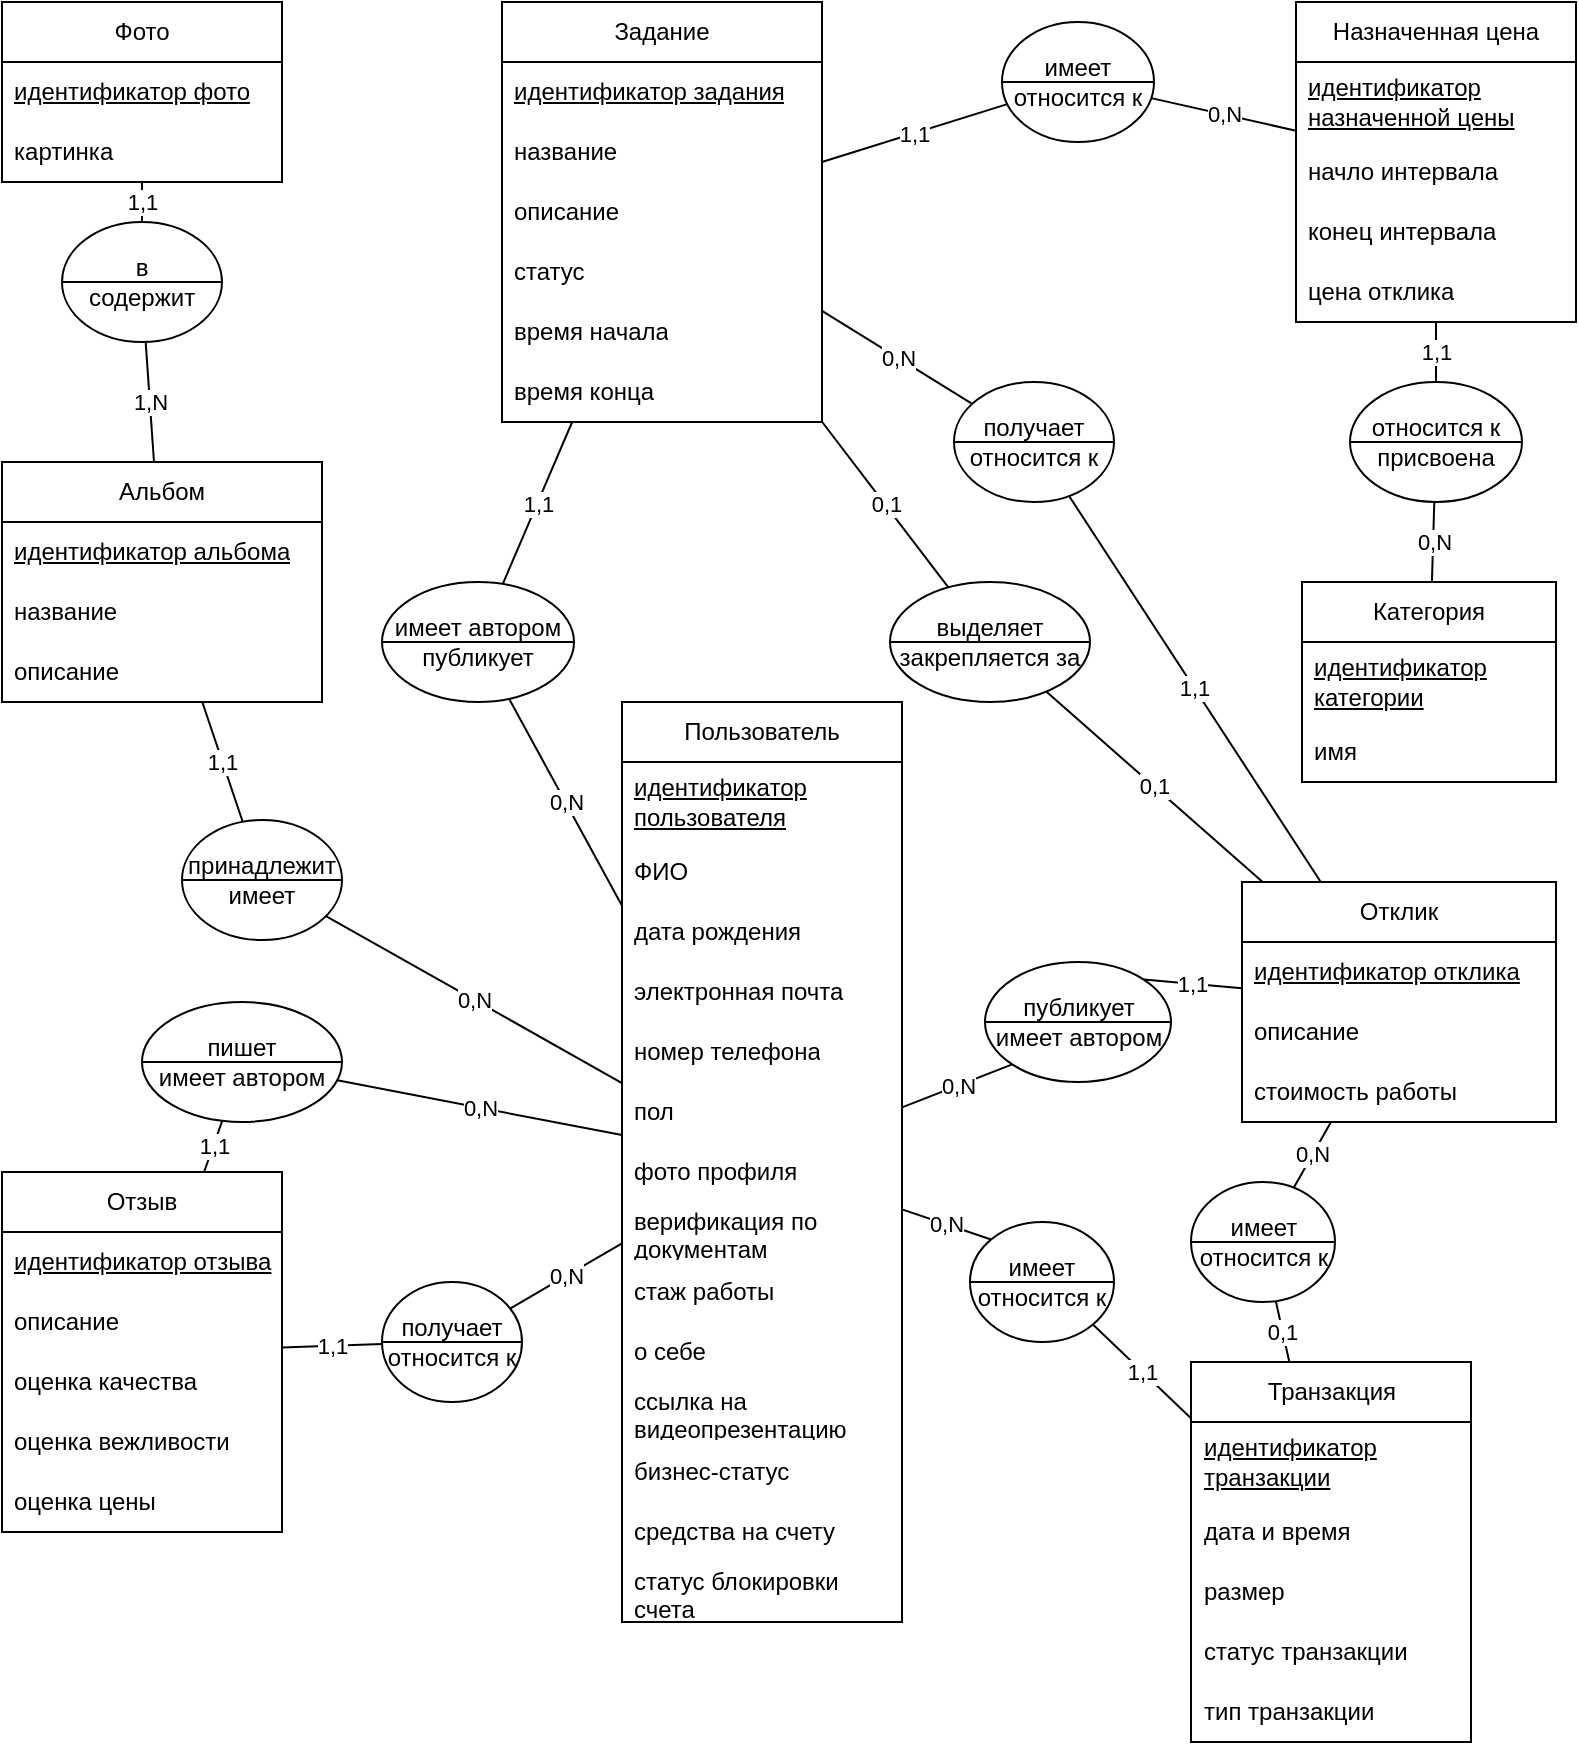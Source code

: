 <mxfile version="21.2.3" type="device">
  <diagram id="C5RBs43oDa-KdzZeNtuy" name="Page-1">
    <mxGraphModel dx="1233" dy="541" grid="1" gridSize="10" guides="1" tooltips="1" connect="1" arrows="1" fold="1" page="1" pageScale="1" pageWidth="827" pageHeight="1169" math="0" shadow="0">
      <root>
        <mxCell id="WIyWlLk6GJQsqaUBKTNV-0" />
        <mxCell id="WIyWlLk6GJQsqaUBKTNV-1" parent="WIyWlLk6GJQsqaUBKTNV-0" />
        <mxCell id="64jbd9yDrLzYxy-O-QYX-3" value="Фото" style="swimlane;fontStyle=0;childLayout=stackLayout;horizontal=1;startSize=30;horizontalStack=0;resizeParent=1;resizeParentMax=0;resizeLast=0;collapsible=1;marginBottom=0;whiteSpace=wrap;html=1;" parent="WIyWlLk6GJQsqaUBKTNV-1" vertex="1">
          <mxGeometry x="40" width="140" height="90" as="geometry" />
        </mxCell>
        <mxCell id="hAff5TUkj7OXUYDPG_SP-0" value="&lt;u&gt;идентификатор фото&lt;/u&gt;" style="text;strokeColor=none;fillColor=none;align=left;verticalAlign=middle;spacingLeft=4;spacingRight=4;overflow=hidden;points=[[0,0.5],[1,0.5]];portConstraint=eastwest;rotatable=0;whiteSpace=wrap;html=1;" parent="64jbd9yDrLzYxy-O-QYX-3" vertex="1">
          <mxGeometry y="30" width="140" height="30" as="geometry" />
        </mxCell>
        <mxCell id="64jbd9yDrLzYxy-O-QYX-4" value="картинка" style="text;strokeColor=none;fillColor=none;align=left;verticalAlign=middle;spacingLeft=4;spacingRight=4;overflow=hidden;points=[[0,0.5],[1,0.5]];portConstraint=eastwest;rotatable=0;whiteSpace=wrap;html=1;" parent="64jbd9yDrLzYxy-O-QYX-3" vertex="1">
          <mxGeometry y="60" width="140" height="30" as="geometry" />
        </mxCell>
        <mxCell id="64jbd9yDrLzYxy-O-QYX-7" value="Альбом" style="swimlane;fontStyle=0;childLayout=stackLayout;horizontal=1;startSize=30;horizontalStack=0;resizeParent=1;resizeParentMax=0;resizeLast=0;collapsible=1;marginBottom=0;whiteSpace=wrap;html=1;" parent="WIyWlLk6GJQsqaUBKTNV-1" vertex="1">
          <mxGeometry x="40" y="230" width="160" height="120" as="geometry" />
        </mxCell>
        <mxCell id="hAff5TUkj7OXUYDPG_SP-1" value="&lt;u&gt;идентификатор альбома&lt;/u&gt;" style="text;strokeColor=none;fillColor=none;align=left;verticalAlign=middle;spacingLeft=4;spacingRight=4;overflow=hidden;points=[[0,0.5],[1,0.5]];portConstraint=eastwest;rotatable=0;whiteSpace=wrap;html=1;" parent="64jbd9yDrLzYxy-O-QYX-7" vertex="1">
          <mxGeometry y="30" width="160" height="30" as="geometry" />
        </mxCell>
        <mxCell id="64jbd9yDrLzYxy-O-QYX-8" value="название" style="text;strokeColor=none;fillColor=none;align=left;verticalAlign=middle;spacingLeft=4;spacingRight=4;overflow=hidden;points=[[0,0.5],[1,0.5]];portConstraint=eastwest;rotatable=0;whiteSpace=wrap;html=1;" parent="64jbd9yDrLzYxy-O-QYX-7" vertex="1">
          <mxGeometry y="60" width="160" height="30" as="geometry" />
        </mxCell>
        <mxCell id="64jbd9yDrLzYxy-O-QYX-9" value="описание" style="text;strokeColor=none;fillColor=none;align=left;verticalAlign=middle;spacingLeft=4;spacingRight=4;overflow=hidden;points=[[0,0.5],[1,0.5]];portConstraint=eastwest;rotatable=0;whiteSpace=wrap;html=1;" parent="64jbd9yDrLzYxy-O-QYX-7" vertex="1">
          <mxGeometry y="90" width="160" height="30" as="geometry" />
        </mxCell>
        <mxCell id="64jbd9yDrLzYxy-O-QYX-16" value="Задание" style="swimlane;fontStyle=0;childLayout=stackLayout;horizontal=1;startSize=30;horizontalStack=0;resizeParent=1;resizeParentMax=0;resizeLast=0;collapsible=1;marginBottom=0;whiteSpace=wrap;html=1;" parent="WIyWlLk6GJQsqaUBKTNV-1" vertex="1">
          <mxGeometry x="290" width="160" height="210" as="geometry" />
        </mxCell>
        <mxCell id="hAff5TUkj7OXUYDPG_SP-5" value="&lt;u&gt;идентификатор задания&lt;/u&gt;" style="text;strokeColor=none;fillColor=none;align=left;verticalAlign=middle;spacingLeft=4;spacingRight=4;overflow=hidden;points=[[0,0.5],[1,0.5]];portConstraint=eastwest;rotatable=0;whiteSpace=wrap;html=1;" parent="64jbd9yDrLzYxy-O-QYX-16" vertex="1">
          <mxGeometry y="30" width="160" height="30" as="geometry" />
        </mxCell>
        <mxCell id="64jbd9yDrLzYxy-O-QYX-17" value="название" style="text;strokeColor=none;fillColor=none;align=left;verticalAlign=middle;spacingLeft=4;spacingRight=4;overflow=hidden;points=[[0,0.5],[1,0.5]];portConstraint=eastwest;rotatable=0;whiteSpace=wrap;html=1;" parent="64jbd9yDrLzYxy-O-QYX-16" vertex="1">
          <mxGeometry y="60" width="160" height="30" as="geometry" />
        </mxCell>
        <mxCell id="64jbd9yDrLzYxy-O-QYX-18" value="описание" style="text;strokeColor=none;fillColor=none;align=left;verticalAlign=middle;spacingLeft=4;spacingRight=4;overflow=hidden;points=[[0,0.5],[1,0.5]];portConstraint=eastwest;rotatable=0;whiteSpace=wrap;html=1;" parent="64jbd9yDrLzYxy-O-QYX-16" vertex="1">
          <mxGeometry y="90" width="160" height="30" as="geometry" />
        </mxCell>
        <mxCell id="64jbd9yDrLzYxy-O-QYX-19" value="статус" style="text;strokeColor=none;fillColor=none;align=left;verticalAlign=middle;spacingLeft=4;spacingRight=4;overflow=hidden;points=[[0,0.5],[1,0.5]];portConstraint=eastwest;rotatable=0;whiteSpace=wrap;html=1;" parent="64jbd9yDrLzYxy-O-QYX-16" vertex="1">
          <mxGeometry y="120" width="160" height="30" as="geometry" />
        </mxCell>
        <mxCell id="64jbd9yDrLzYxy-O-QYX-20" value="время начала" style="text;strokeColor=none;fillColor=none;align=left;verticalAlign=middle;spacingLeft=4;spacingRight=4;overflow=hidden;points=[[0,0.5],[1,0.5]];portConstraint=eastwest;rotatable=0;whiteSpace=wrap;html=1;" parent="64jbd9yDrLzYxy-O-QYX-16" vertex="1">
          <mxGeometry y="150" width="160" height="30" as="geometry" />
        </mxCell>
        <mxCell id="64jbd9yDrLzYxy-O-QYX-22" value="время конца" style="text;strokeColor=none;fillColor=none;align=left;verticalAlign=middle;spacingLeft=4;spacingRight=4;overflow=hidden;points=[[0,0.5],[1,0.5]];portConstraint=eastwest;rotatable=0;whiteSpace=wrap;html=1;" parent="64jbd9yDrLzYxy-O-QYX-16" vertex="1">
          <mxGeometry y="180" width="160" height="30" as="geometry" />
        </mxCell>
        <mxCell id="64jbd9yDrLzYxy-O-QYX-23" value="Пользователь" style="swimlane;fontStyle=0;childLayout=stackLayout;horizontal=1;startSize=30;horizontalStack=0;resizeParent=1;resizeParentMax=0;resizeLast=0;collapsible=1;marginBottom=0;whiteSpace=wrap;html=1;" parent="WIyWlLk6GJQsqaUBKTNV-1" vertex="1">
          <mxGeometry x="350" y="350" width="140" height="460" as="geometry" />
        </mxCell>
        <mxCell id="hAff5TUkj7OXUYDPG_SP-3" value="&lt;u&gt;идентификатор пользователя&lt;/u&gt;" style="text;strokeColor=none;fillColor=none;align=left;verticalAlign=middle;spacingLeft=4;spacingRight=4;overflow=hidden;points=[[0,0.5],[1,0.5]];portConstraint=eastwest;rotatable=0;whiteSpace=wrap;html=1;" parent="64jbd9yDrLzYxy-O-QYX-23" vertex="1">
          <mxGeometry y="30" width="140" height="40" as="geometry" />
        </mxCell>
        <mxCell id="64jbd9yDrLzYxy-O-QYX-24" value="ФИО" style="text;strokeColor=none;fillColor=none;align=left;verticalAlign=middle;spacingLeft=4;spacingRight=4;overflow=hidden;points=[[0,0.5],[1,0.5]];portConstraint=eastwest;rotatable=0;whiteSpace=wrap;html=1;" parent="64jbd9yDrLzYxy-O-QYX-23" vertex="1">
          <mxGeometry y="70" width="140" height="30" as="geometry" />
        </mxCell>
        <mxCell id="64jbd9yDrLzYxy-O-QYX-25" value="дата рождения" style="text;strokeColor=none;fillColor=none;align=left;verticalAlign=middle;spacingLeft=4;spacingRight=4;overflow=hidden;points=[[0,0.5],[1,0.5]];portConstraint=eastwest;rotatable=0;whiteSpace=wrap;html=1;" parent="64jbd9yDrLzYxy-O-QYX-23" vertex="1">
          <mxGeometry y="100" width="140" height="30" as="geometry" />
        </mxCell>
        <mxCell id="64jbd9yDrLzYxy-O-QYX-26" value="электронная почта" style="text;strokeColor=none;fillColor=none;align=left;verticalAlign=middle;spacingLeft=4;spacingRight=4;overflow=hidden;points=[[0,0.5],[1,0.5]];portConstraint=eastwest;rotatable=0;whiteSpace=wrap;html=1;" parent="64jbd9yDrLzYxy-O-QYX-23" vertex="1">
          <mxGeometry y="130" width="140" height="30" as="geometry" />
        </mxCell>
        <mxCell id="64jbd9yDrLzYxy-O-QYX-27" value="номер телефона" style="text;strokeColor=none;fillColor=none;align=left;verticalAlign=middle;spacingLeft=4;spacingRight=4;overflow=hidden;points=[[0,0.5],[1,0.5]];portConstraint=eastwest;rotatable=0;whiteSpace=wrap;html=1;" parent="64jbd9yDrLzYxy-O-QYX-23" vertex="1">
          <mxGeometry y="160" width="140" height="30" as="geometry" />
        </mxCell>
        <mxCell id="64jbd9yDrLzYxy-O-QYX-28" value="пол" style="text;strokeColor=none;fillColor=none;align=left;verticalAlign=middle;spacingLeft=4;spacingRight=4;overflow=hidden;points=[[0,0.5],[1,0.5]];portConstraint=eastwest;rotatable=0;whiteSpace=wrap;html=1;" parent="64jbd9yDrLzYxy-O-QYX-23" vertex="1">
          <mxGeometry y="190" width="140" height="30" as="geometry" />
        </mxCell>
        <mxCell id="64jbd9yDrLzYxy-O-QYX-29" value="фото профиля" style="text;strokeColor=none;fillColor=none;align=left;verticalAlign=middle;spacingLeft=4;spacingRight=4;overflow=hidden;points=[[0,0.5],[1,0.5]];portConstraint=eastwest;rotatable=0;whiteSpace=wrap;html=1;" parent="64jbd9yDrLzYxy-O-QYX-23" vertex="1">
          <mxGeometry y="220" width="140" height="30" as="geometry" />
        </mxCell>
        <mxCell id="64jbd9yDrLzYxy-O-QYX-30" value="верификация по документам" style="text;strokeColor=none;fillColor=none;align=left;verticalAlign=middle;spacingLeft=4;spacingRight=4;overflow=hidden;points=[[0,0.5],[1,0.5]];portConstraint=eastwest;rotatable=0;whiteSpace=wrap;html=1;" parent="64jbd9yDrLzYxy-O-QYX-23" vertex="1">
          <mxGeometry y="250" width="140" height="30" as="geometry" />
        </mxCell>
        <mxCell id="64jbd9yDrLzYxy-O-QYX-12" value="стаж работы" style="text;strokeColor=none;fillColor=none;align=left;verticalAlign=middle;spacingLeft=4;spacingRight=4;overflow=hidden;points=[[0,0.5],[1,0.5]];portConstraint=eastwest;rotatable=0;whiteSpace=wrap;html=1;" parent="64jbd9yDrLzYxy-O-QYX-23" vertex="1">
          <mxGeometry y="280" width="140" height="30" as="geometry" />
        </mxCell>
        <mxCell id="64jbd9yDrLzYxy-O-QYX-13" value="о себе" style="text;strokeColor=none;fillColor=none;align=left;verticalAlign=middle;spacingLeft=4;spacingRight=4;overflow=hidden;points=[[0,0.5],[1,0.5]];portConstraint=eastwest;rotatable=0;whiteSpace=wrap;html=1;" parent="64jbd9yDrLzYxy-O-QYX-23" vertex="1">
          <mxGeometry y="310" width="140" height="30" as="geometry" />
        </mxCell>
        <mxCell id="64jbd9yDrLzYxy-O-QYX-14" value="ссылка на видеопрезентацию" style="text;strokeColor=none;fillColor=none;align=left;verticalAlign=middle;spacingLeft=4;spacingRight=4;overflow=hidden;points=[[0,0.5],[1,0.5]];portConstraint=eastwest;rotatable=0;whiteSpace=wrap;html=1;" parent="64jbd9yDrLzYxy-O-QYX-23" vertex="1">
          <mxGeometry y="340" width="140" height="30" as="geometry" />
        </mxCell>
        <mxCell id="64jbd9yDrLzYxy-O-QYX-15" value="бизнес-статус" style="text;strokeColor=none;fillColor=none;align=left;verticalAlign=middle;spacingLeft=4;spacingRight=4;overflow=hidden;points=[[0,0.5],[1,0.5]];portConstraint=eastwest;rotatable=0;whiteSpace=wrap;html=1;" parent="64jbd9yDrLzYxy-O-QYX-23" vertex="1">
          <mxGeometry y="370" width="140" height="30" as="geometry" />
        </mxCell>
        <mxCell id="64jbd9yDrLzYxy-O-QYX-32" value="средства на счету" style="text;strokeColor=none;fillColor=none;align=left;verticalAlign=middle;spacingLeft=4;spacingRight=4;overflow=hidden;points=[[0,0.5],[1,0.5]];portConstraint=eastwest;rotatable=0;whiteSpace=wrap;html=1;" parent="64jbd9yDrLzYxy-O-QYX-23" vertex="1">
          <mxGeometry y="400" width="140" height="30" as="geometry" />
        </mxCell>
        <mxCell id="64jbd9yDrLzYxy-O-QYX-33" value="статус блокировки счета" style="text;strokeColor=none;fillColor=none;align=left;verticalAlign=middle;spacingLeft=4;spacingRight=4;overflow=hidden;points=[[0,0.5],[1,0.5]];portConstraint=eastwest;rotatable=0;whiteSpace=wrap;html=1;" parent="64jbd9yDrLzYxy-O-QYX-23" vertex="1">
          <mxGeometry y="430" width="140" height="30" as="geometry" />
        </mxCell>
        <mxCell id="64jbd9yDrLzYxy-O-QYX-34" value="Транзакция" style="swimlane;fontStyle=0;childLayout=stackLayout;horizontal=1;startSize=30;horizontalStack=0;resizeParent=1;resizeParentMax=0;resizeLast=0;collapsible=1;marginBottom=0;whiteSpace=wrap;html=1;" parent="WIyWlLk6GJQsqaUBKTNV-1" vertex="1">
          <mxGeometry x="634.5" y="680" width="140" height="190" as="geometry" />
        </mxCell>
        <mxCell id="hAff5TUkj7OXUYDPG_SP-9" value="&lt;u&gt;идентификатор транзакции&lt;/u&gt;" style="text;strokeColor=none;fillColor=none;align=left;verticalAlign=middle;spacingLeft=4;spacingRight=4;overflow=hidden;points=[[0,0.5],[1,0.5]];portConstraint=eastwest;rotatable=0;whiteSpace=wrap;html=1;" parent="64jbd9yDrLzYxy-O-QYX-34" vertex="1">
          <mxGeometry y="30" width="140" height="40" as="geometry" />
        </mxCell>
        <mxCell id="64jbd9yDrLzYxy-O-QYX-35" value="дата и время" style="text;strokeColor=none;fillColor=none;align=left;verticalAlign=middle;spacingLeft=4;spacingRight=4;overflow=hidden;points=[[0,0.5],[1,0.5]];portConstraint=eastwest;rotatable=0;whiteSpace=wrap;html=1;" parent="64jbd9yDrLzYxy-O-QYX-34" vertex="1">
          <mxGeometry y="70" width="140" height="30" as="geometry" />
        </mxCell>
        <mxCell id="64jbd9yDrLzYxy-O-QYX-37" value="размер" style="text;strokeColor=none;fillColor=none;align=left;verticalAlign=middle;spacingLeft=4;spacingRight=4;overflow=hidden;points=[[0,0.5],[1,0.5]];portConstraint=eastwest;rotatable=0;whiteSpace=wrap;html=1;" parent="64jbd9yDrLzYxy-O-QYX-34" vertex="1">
          <mxGeometry y="100" width="140" height="30" as="geometry" />
        </mxCell>
        <mxCell id="64jbd9yDrLzYxy-O-QYX-36" value="статус транзакции" style="text;strokeColor=none;fillColor=none;align=left;verticalAlign=middle;spacingLeft=4;spacingRight=4;overflow=hidden;points=[[0,0.5],[1,0.5]];portConstraint=eastwest;rotatable=0;whiteSpace=wrap;html=1;" parent="64jbd9yDrLzYxy-O-QYX-34" vertex="1">
          <mxGeometry y="130" width="140" height="30" as="geometry" />
        </mxCell>
        <mxCell id="64jbd9yDrLzYxy-O-QYX-38" value="тип транзакции" style="text;strokeColor=none;fillColor=none;align=left;verticalAlign=middle;spacingLeft=4;spacingRight=4;overflow=hidden;points=[[0,0.5],[1,0.5]];portConstraint=eastwest;rotatable=0;whiteSpace=wrap;html=1;" parent="64jbd9yDrLzYxy-O-QYX-34" vertex="1">
          <mxGeometry y="160" width="140" height="30" as="geometry" />
        </mxCell>
        <mxCell id="64jbd9yDrLzYxy-O-QYX-39" value="Отклик" style="swimlane;fontStyle=0;childLayout=stackLayout;horizontal=1;startSize=30;horizontalStack=0;resizeParent=1;resizeParentMax=0;resizeLast=0;collapsible=1;marginBottom=0;whiteSpace=wrap;html=1;" parent="WIyWlLk6GJQsqaUBKTNV-1" vertex="1">
          <mxGeometry x="660" y="440" width="157" height="120" as="geometry" />
        </mxCell>
        <mxCell id="hAff5TUkj7OXUYDPG_SP-7" value="&lt;u&gt;идентификатор отклика&lt;/u&gt;" style="text;strokeColor=none;fillColor=none;align=left;verticalAlign=middle;spacingLeft=4;spacingRight=4;overflow=hidden;points=[[0,0.5],[1,0.5]];portConstraint=eastwest;rotatable=0;whiteSpace=wrap;html=1;" parent="64jbd9yDrLzYxy-O-QYX-39" vertex="1">
          <mxGeometry y="30" width="157" height="30" as="geometry" />
        </mxCell>
        <mxCell id="64jbd9yDrLzYxy-O-QYX-40" value="описание" style="text;strokeColor=none;fillColor=none;align=left;verticalAlign=middle;spacingLeft=4;spacingRight=4;overflow=hidden;points=[[0,0.5],[1,0.5]];portConstraint=eastwest;rotatable=0;whiteSpace=wrap;html=1;" parent="64jbd9yDrLzYxy-O-QYX-39" vertex="1">
          <mxGeometry y="60" width="157" height="30" as="geometry" />
        </mxCell>
        <mxCell id="64jbd9yDrLzYxy-O-QYX-41" value="стоимость работы" style="text;strokeColor=none;fillColor=none;align=left;verticalAlign=middle;spacingLeft=4;spacingRight=4;overflow=hidden;points=[[0,0.5],[1,0.5]];portConstraint=eastwest;rotatable=0;whiteSpace=wrap;html=1;" parent="64jbd9yDrLzYxy-O-QYX-39" vertex="1">
          <mxGeometry y="90" width="157" height="30" as="geometry" />
        </mxCell>
        <mxCell id="64jbd9yDrLzYxy-O-QYX-44" value="Категория" style="swimlane;fontStyle=0;childLayout=stackLayout;horizontal=1;startSize=30;horizontalStack=0;resizeParent=1;resizeParentMax=0;resizeLast=0;collapsible=1;marginBottom=0;whiteSpace=wrap;html=1;" parent="WIyWlLk6GJQsqaUBKTNV-1" vertex="1">
          <mxGeometry x="690" y="290" width="127" height="100" as="geometry" />
        </mxCell>
        <mxCell id="dRJcINJyFQhf9uttHjb4-0" value="&lt;u&gt;идентификатор категории&lt;/u&gt;" style="text;strokeColor=none;fillColor=none;align=left;verticalAlign=middle;spacingLeft=4;spacingRight=4;overflow=hidden;points=[[0,0.5],[1,0.5]];portConstraint=eastwest;rotatable=0;whiteSpace=wrap;html=1;" parent="64jbd9yDrLzYxy-O-QYX-44" vertex="1">
          <mxGeometry y="30" width="127" height="40" as="geometry" />
        </mxCell>
        <mxCell id="64jbd9yDrLzYxy-O-QYX-45" value="имя" style="text;strokeColor=none;fillColor=none;align=left;verticalAlign=middle;spacingLeft=4;spacingRight=4;overflow=hidden;points=[[0,0.5],[1,0.5]];portConstraint=eastwest;rotatable=0;whiteSpace=wrap;html=1;" parent="64jbd9yDrLzYxy-O-QYX-44" vertex="1">
          <mxGeometry y="70" width="127" height="30" as="geometry" />
        </mxCell>
        <mxCell id="64jbd9yDrLzYxy-O-QYX-47" value="Назначенная цена" style="swimlane;fontStyle=0;childLayout=stackLayout;horizontal=1;startSize=30;horizontalStack=0;resizeParent=1;resizeParentMax=0;resizeLast=0;collapsible=1;marginBottom=0;whiteSpace=wrap;html=1;" parent="WIyWlLk6GJQsqaUBKTNV-1" vertex="1">
          <mxGeometry x="687" width="140" height="160" as="geometry" />
        </mxCell>
        <mxCell id="hAff5TUkj7OXUYDPG_SP-6" value="&lt;u&gt;идентификатор назначенной цены&lt;/u&gt;" style="text;strokeColor=none;fillColor=none;align=left;verticalAlign=middle;spacingLeft=4;spacingRight=4;overflow=hidden;points=[[0,0.5],[1,0.5]];portConstraint=eastwest;rotatable=0;whiteSpace=wrap;html=1;" parent="64jbd9yDrLzYxy-O-QYX-47" vertex="1">
          <mxGeometry y="30" width="140" height="40" as="geometry" />
        </mxCell>
        <mxCell id="64jbd9yDrLzYxy-O-QYX-48" value="начло интервала" style="text;strokeColor=none;fillColor=none;align=left;verticalAlign=middle;spacingLeft=4;spacingRight=4;overflow=hidden;points=[[0,0.5],[1,0.5]];portConstraint=eastwest;rotatable=0;whiteSpace=wrap;html=1;" parent="64jbd9yDrLzYxy-O-QYX-47" vertex="1">
          <mxGeometry y="70" width="140" height="30" as="geometry" />
        </mxCell>
        <mxCell id="64jbd9yDrLzYxy-O-QYX-50" value="конец интервала" style="text;strokeColor=none;fillColor=none;align=left;verticalAlign=middle;spacingLeft=4;spacingRight=4;overflow=hidden;points=[[0,0.5],[1,0.5]];portConstraint=eastwest;rotatable=0;whiteSpace=wrap;html=1;" parent="64jbd9yDrLzYxy-O-QYX-47" vertex="1">
          <mxGeometry y="100" width="140" height="30" as="geometry" />
        </mxCell>
        <mxCell id="64jbd9yDrLzYxy-O-QYX-49" value="цена отклика" style="text;strokeColor=none;fillColor=none;align=left;verticalAlign=middle;spacingLeft=4;spacingRight=4;overflow=hidden;points=[[0,0.5],[1,0.5]];portConstraint=eastwest;rotatable=0;whiteSpace=wrap;html=1;" parent="64jbd9yDrLzYxy-O-QYX-47" vertex="1">
          <mxGeometry y="130" width="140" height="30" as="geometry" />
        </mxCell>
        <mxCell id="64jbd9yDrLzYxy-O-QYX-51" value="Отзыв" style="swimlane;fontStyle=0;childLayout=stackLayout;horizontal=1;startSize=30;horizontalStack=0;resizeParent=1;resizeParentMax=0;resizeLast=0;collapsible=1;marginBottom=0;whiteSpace=wrap;html=1;" parent="WIyWlLk6GJQsqaUBKTNV-1" vertex="1">
          <mxGeometry x="40" y="585" width="140" height="180" as="geometry" />
        </mxCell>
        <mxCell id="hAff5TUkj7OXUYDPG_SP-4" value="&lt;u&gt;идентификатор отзыва&lt;/u&gt;" style="text;strokeColor=none;fillColor=none;align=left;verticalAlign=middle;spacingLeft=4;spacingRight=4;overflow=hidden;points=[[0,0.5],[1,0.5]];portConstraint=eastwest;rotatable=0;whiteSpace=wrap;html=1;" parent="64jbd9yDrLzYxy-O-QYX-51" vertex="1">
          <mxGeometry y="30" width="140" height="30" as="geometry" />
        </mxCell>
        <mxCell id="64jbd9yDrLzYxy-O-QYX-52" value="описание" style="text;strokeColor=none;fillColor=none;align=left;verticalAlign=middle;spacingLeft=4;spacingRight=4;overflow=hidden;points=[[0,0.5],[1,0.5]];portConstraint=eastwest;rotatable=0;whiteSpace=wrap;html=1;" parent="64jbd9yDrLzYxy-O-QYX-51" vertex="1">
          <mxGeometry y="60" width="140" height="30" as="geometry" />
        </mxCell>
        <mxCell id="64jbd9yDrLzYxy-O-QYX-53" value="оценка качества" style="text;strokeColor=none;fillColor=none;align=left;verticalAlign=middle;spacingLeft=4;spacingRight=4;overflow=hidden;points=[[0,0.5],[1,0.5]];portConstraint=eastwest;rotatable=0;whiteSpace=wrap;html=1;" parent="64jbd9yDrLzYxy-O-QYX-51" vertex="1">
          <mxGeometry y="90" width="140" height="30" as="geometry" />
        </mxCell>
        <mxCell id="64jbd9yDrLzYxy-O-QYX-58" value="оценка вежливости" style="text;strokeColor=none;fillColor=none;align=left;verticalAlign=middle;spacingLeft=4;spacingRight=4;overflow=hidden;points=[[0,0.5],[1,0.5]];portConstraint=eastwest;rotatable=0;whiteSpace=wrap;html=1;" parent="64jbd9yDrLzYxy-O-QYX-51" vertex="1">
          <mxGeometry y="120" width="140" height="30" as="geometry" />
        </mxCell>
        <mxCell id="64jbd9yDrLzYxy-O-QYX-57" value="оценка цены" style="text;strokeColor=none;fillColor=none;align=left;verticalAlign=middle;spacingLeft=4;spacingRight=4;overflow=hidden;points=[[0,0.5],[1,0.5]];portConstraint=eastwest;rotatable=0;whiteSpace=wrap;html=1;" parent="64jbd9yDrLzYxy-O-QYX-51" vertex="1">
          <mxGeometry y="150" width="140" height="30" as="geometry" />
        </mxCell>
        <mxCell id="64jbd9yDrLzYxy-O-QYX-60" value="1,1" style="edgeStyle=orthogonalEdgeStyle;rounded=0;orthogonalLoop=1;jettySize=auto;html=1;strokeColor=default;endArrow=none;endFill=0;" parent="WIyWlLk6GJQsqaUBKTNV-1" source="64jbd9yDrLzYxy-O-QYX-59" target="64jbd9yDrLzYxy-O-QYX-3" edge="1">
          <mxGeometry relative="1" as="geometry" />
        </mxCell>
        <mxCell id="64jbd9yDrLzYxy-O-QYX-61" value="1,N" style="rounded=0;orthogonalLoop=1;jettySize=auto;html=1;endArrow=none;endFill=0;" parent="WIyWlLk6GJQsqaUBKTNV-1" source="64jbd9yDrLzYxy-O-QYX-59" target="64jbd9yDrLzYxy-O-QYX-7" edge="1">
          <mxGeometry relative="1" as="geometry" />
        </mxCell>
        <mxCell id="64jbd9yDrLzYxy-O-QYX-59" value="в&lt;br&gt;содержит" style="shape=lineEllipse;perimeter=ellipsePerimeter;whiteSpace=wrap;html=1;backgroundOutline=1;" parent="WIyWlLk6GJQsqaUBKTNV-1" vertex="1">
          <mxGeometry x="70" y="110" width="80" height="60" as="geometry" />
        </mxCell>
        <mxCell id="64jbd9yDrLzYxy-O-QYX-68" value="1,1" style="rounded=0;orthogonalLoop=1;jettySize=auto;html=1;endArrow=none;endFill=0;" parent="WIyWlLk6GJQsqaUBKTNV-1" source="64jbd9yDrLzYxy-O-QYX-66" target="64jbd9yDrLzYxy-O-QYX-7" edge="1">
          <mxGeometry relative="1" as="geometry" />
        </mxCell>
        <mxCell id="64jbd9yDrLzYxy-O-QYX-69" value="0,N" style="rounded=0;orthogonalLoop=1;jettySize=auto;html=1;endArrow=none;endFill=0;" parent="WIyWlLk6GJQsqaUBKTNV-1" source="64jbd9yDrLzYxy-O-QYX-66" target="64jbd9yDrLzYxy-O-QYX-23" edge="1">
          <mxGeometry relative="1" as="geometry">
            <mxPoint x="110" y="465" as="targetPoint" />
          </mxGeometry>
        </mxCell>
        <mxCell id="64jbd9yDrLzYxy-O-QYX-66" value="принадлежит&lt;br&gt;имеет" style="shape=lineEllipse;perimeter=ellipsePerimeter;whiteSpace=wrap;html=1;backgroundOutline=1;" parent="WIyWlLk6GJQsqaUBKTNV-1" vertex="1">
          <mxGeometry x="130" y="409" width="80" height="60" as="geometry" />
        </mxCell>
        <mxCell id="64jbd9yDrLzYxy-O-QYX-80" value="1,1" style="rounded=0;orthogonalLoop=1;jettySize=auto;html=1;endArrow=none;endFill=0;" parent="WIyWlLk6GJQsqaUBKTNV-1" source="64jbd9yDrLzYxy-O-QYX-79" target="64jbd9yDrLzYxy-O-QYX-51" edge="1">
          <mxGeometry relative="1" as="geometry" />
        </mxCell>
        <mxCell id="64jbd9yDrLzYxy-O-QYX-81" value="0,N" style="rounded=0;orthogonalLoop=1;jettySize=auto;html=1;endArrow=none;endFill=0;" parent="WIyWlLk6GJQsqaUBKTNV-1" source="64jbd9yDrLzYxy-O-QYX-79" target="64jbd9yDrLzYxy-O-QYX-23" edge="1">
          <mxGeometry relative="1" as="geometry" />
        </mxCell>
        <mxCell id="64jbd9yDrLzYxy-O-QYX-79" value="получает&lt;br&gt;относится к" style="shape=lineEllipse;perimeter=ellipsePerimeter;whiteSpace=wrap;html=1;backgroundOutline=1;" parent="WIyWlLk6GJQsqaUBKTNV-1" vertex="1">
          <mxGeometry x="230" y="640" width="70" height="60" as="geometry" />
        </mxCell>
        <mxCell id="64jbd9yDrLzYxy-O-QYX-86" value="0,N" style="rounded=0;orthogonalLoop=1;jettySize=auto;html=1;endArrow=none;endFill=0;" parent="WIyWlLk6GJQsqaUBKTNV-1" source="64jbd9yDrLzYxy-O-QYX-84" target="64jbd9yDrLzYxy-O-QYX-23" edge="1">
          <mxGeometry relative="1" as="geometry" />
        </mxCell>
        <mxCell id="64jbd9yDrLzYxy-O-QYX-87" value="1,1" style="rounded=0;orthogonalLoop=1;jettySize=auto;html=1;endArrow=none;endFill=0;" parent="WIyWlLk6GJQsqaUBKTNV-1" source="64jbd9yDrLzYxy-O-QYX-84" target="64jbd9yDrLzYxy-O-QYX-51" edge="1">
          <mxGeometry relative="1" as="geometry" />
        </mxCell>
        <mxCell id="64jbd9yDrLzYxy-O-QYX-84" value="пишет&lt;br&gt;имеет автором" style="shape=lineEllipse;perimeter=ellipsePerimeter;whiteSpace=wrap;html=1;backgroundOutline=1;" parent="WIyWlLk6GJQsqaUBKTNV-1" vertex="1">
          <mxGeometry x="110" y="500" width="100" height="60" as="geometry" />
        </mxCell>
        <mxCell id="64jbd9yDrLzYxy-O-QYX-91" value="1,1" style="rounded=0;orthogonalLoop=1;jettySize=auto;html=1;endArrow=none;endFill=0;" parent="WIyWlLk6GJQsqaUBKTNV-1" source="64jbd9yDrLzYxy-O-QYX-90" target="64jbd9yDrLzYxy-O-QYX-16" edge="1">
          <mxGeometry relative="1" as="geometry" />
        </mxCell>
        <mxCell id="64jbd9yDrLzYxy-O-QYX-92" value="0,N" style="rounded=0;orthogonalLoop=1;jettySize=auto;html=1;endArrow=none;endFill=0;" parent="WIyWlLk6GJQsqaUBKTNV-1" source="64jbd9yDrLzYxy-O-QYX-90" target="64jbd9yDrLzYxy-O-QYX-23" edge="1">
          <mxGeometry relative="1" as="geometry" />
        </mxCell>
        <mxCell id="64jbd9yDrLzYxy-O-QYX-90" value="имеет автором&lt;br&gt;публикует" style="shape=lineEllipse;perimeter=ellipsePerimeter;whiteSpace=wrap;html=1;backgroundOutline=1;" parent="WIyWlLk6GJQsqaUBKTNV-1" vertex="1">
          <mxGeometry x="230" y="290" width="96" height="60" as="geometry" />
        </mxCell>
        <mxCell id="64jbd9yDrLzYxy-O-QYX-96" value="1,1" style="rounded=0;orthogonalLoop=1;jettySize=auto;html=1;endArrow=none;endFill=0;" parent="WIyWlLk6GJQsqaUBKTNV-1" source="64jbd9yDrLzYxy-O-QYX-95" target="64jbd9yDrLzYxy-O-QYX-16" edge="1">
          <mxGeometry relative="1" as="geometry" />
        </mxCell>
        <mxCell id="64jbd9yDrLzYxy-O-QYX-97" value="0,N" style="rounded=0;orthogonalLoop=1;jettySize=auto;html=1;endArrow=none;endFill=0;" parent="WIyWlLk6GJQsqaUBKTNV-1" source="64jbd9yDrLzYxy-O-QYX-95" target="64jbd9yDrLzYxy-O-QYX-47" edge="1">
          <mxGeometry relative="1" as="geometry" />
        </mxCell>
        <mxCell id="64jbd9yDrLzYxy-O-QYX-95" value="имеет&lt;br&gt;относится к" style="shape=lineEllipse;perimeter=ellipsePerimeter;whiteSpace=wrap;html=1;backgroundOutline=1;" parent="WIyWlLk6GJQsqaUBKTNV-1" vertex="1">
          <mxGeometry x="540" y="10" width="76" height="60" as="geometry" />
        </mxCell>
        <mxCell id="64jbd9yDrLzYxy-O-QYX-101" value="1,1" style="rounded=0;orthogonalLoop=1;jettySize=auto;html=1;endArrow=none;endFill=0;" parent="WIyWlLk6GJQsqaUBKTNV-1" source="64jbd9yDrLzYxy-O-QYX-100" target="64jbd9yDrLzYxy-O-QYX-47" edge="1">
          <mxGeometry relative="1" as="geometry" />
        </mxCell>
        <mxCell id="64jbd9yDrLzYxy-O-QYX-102" value="0,N" style="rounded=0;orthogonalLoop=1;jettySize=auto;html=1;endArrow=none;endFill=0;" parent="WIyWlLk6GJQsqaUBKTNV-1" source="64jbd9yDrLzYxy-O-QYX-100" target="64jbd9yDrLzYxy-O-QYX-44" edge="1">
          <mxGeometry relative="1" as="geometry" />
        </mxCell>
        <mxCell id="64jbd9yDrLzYxy-O-QYX-100" value="относится к&lt;br&gt;присвоена" style="shape=lineEllipse;perimeter=ellipsePerimeter;whiteSpace=wrap;html=1;backgroundOutline=1;strokeColor=default;" parent="WIyWlLk6GJQsqaUBKTNV-1" vertex="1">
          <mxGeometry x="714" y="190" width="86" height="60" as="geometry" />
        </mxCell>
        <mxCell id="64jbd9yDrLzYxy-O-QYX-106" value="0,N" style="rounded=0;orthogonalLoop=1;jettySize=auto;html=1;endArrow=none;endFill=0;" parent="WIyWlLk6GJQsqaUBKTNV-1" source="64jbd9yDrLzYxy-O-QYX-105" target="64jbd9yDrLzYxy-O-QYX-16" edge="1">
          <mxGeometry relative="1" as="geometry" />
        </mxCell>
        <mxCell id="64jbd9yDrLzYxy-O-QYX-107" value="1,1" style="rounded=0;orthogonalLoop=1;jettySize=auto;html=1;endArrow=none;endFill=0;" parent="WIyWlLk6GJQsqaUBKTNV-1" source="64jbd9yDrLzYxy-O-QYX-105" target="64jbd9yDrLzYxy-O-QYX-39" edge="1">
          <mxGeometry relative="1" as="geometry" />
        </mxCell>
        <mxCell id="64jbd9yDrLzYxy-O-QYX-105" value="получает&lt;br&gt;относится к" style="shape=lineEllipse;perimeter=ellipsePerimeter;whiteSpace=wrap;html=1;backgroundOutline=1;" parent="WIyWlLk6GJQsqaUBKTNV-1" vertex="1">
          <mxGeometry x="516" y="190" width="80" height="60" as="geometry" />
        </mxCell>
        <mxCell id="64jbd9yDrLzYxy-O-QYX-111" value="1,1" style="rounded=0;orthogonalLoop=1;jettySize=auto;html=1;exitX=1;exitY=0;exitDx=0;exitDy=0;endArrow=none;endFill=0;" parent="WIyWlLk6GJQsqaUBKTNV-1" source="64jbd9yDrLzYxy-O-QYX-110" target="64jbd9yDrLzYxy-O-QYX-39" edge="1">
          <mxGeometry relative="1" as="geometry" />
        </mxCell>
        <mxCell id="64jbd9yDrLzYxy-O-QYX-112" value="0,N" style="rounded=0;orthogonalLoop=1;jettySize=auto;html=1;exitX=0;exitY=1;exitDx=0;exitDy=0;endArrow=none;endFill=0;" parent="WIyWlLk6GJQsqaUBKTNV-1" source="64jbd9yDrLzYxy-O-QYX-110" target="64jbd9yDrLzYxy-O-QYX-23" edge="1">
          <mxGeometry relative="1" as="geometry" />
        </mxCell>
        <mxCell id="64jbd9yDrLzYxy-O-QYX-110" value="публикует&lt;br&gt;имеет автором" style="shape=lineEllipse;perimeter=ellipsePerimeter;whiteSpace=wrap;html=1;backgroundOutline=1;" parent="WIyWlLk6GJQsqaUBKTNV-1" vertex="1">
          <mxGeometry x="531.5" y="480" width="93" height="60" as="geometry" />
        </mxCell>
        <mxCell id="64jbd9yDrLzYxy-O-QYX-117" value="0,1" style="rounded=0;orthogonalLoop=1;jettySize=auto;html=1;endArrow=none;endFill=0;" parent="WIyWlLk6GJQsqaUBKTNV-1" source="64jbd9yDrLzYxy-O-QYX-115" target="64jbd9yDrLzYxy-O-QYX-39" edge="1">
          <mxGeometry relative="1" as="geometry" />
        </mxCell>
        <mxCell id="64jbd9yDrLzYxy-O-QYX-118" value="0,1" style="rounded=0;orthogonalLoop=1;jettySize=auto;html=1;endArrow=none;endFill=0;" parent="WIyWlLk6GJQsqaUBKTNV-1" source="64jbd9yDrLzYxy-O-QYX-115" target="64jbd9yDrLzYxy-O-QYX-16" edge="1">
          <mxGeometry relative="1" as="geometry" />
        </mxCell>
        <mxCell id="64jbd9yDrLzYxy-O-QYX-115" value="выделяет&lt;br&gt;закрепляется за" style="shape=lineEllipse;perimeter=ellipsePerimeter;whiteSpace=wrap;html=1;backgroundOutline=1;" parent="WIyWlLk6GJQsqaUBKTNV-1" vertex="1">
          <mxGeometry x="484" y="290" width="100" height="60" as="geometry" />
        </mxCell>
        <mxCell id="64jbd9yDrLzYxy-O-QYX-129" value="1,1" style="rounded=0;orthogonalLoop=1;jettySize=auto;html=1;exitX=1;exitY=1;exitDx=0;exitDy=0;endArrow=none;endFill=0;" parent="WIyWlLk6GJQsqaUBKTNV-1" source="64jbd9yDrLzYxy-O-QYX-127" target="64jbd9yDrLzYxy-O-QYX-34" edge="1">
          <mxGeometry relative="1" as="geometry" />
        </mxCell>
        <mxCell id="64jbd9yDrLzYxy-O-QYX-130" value="0,N" style="rounded=0;orthogonalLoop=1;jettySize=auto;html=1;exitX=0;exitY=0;exitDx=0;exitDy=0;endArrow=none;endFill=0;" parent="WIyWlLk6GJQsqaUBKTNV-1" source="64jbd9yDrLzYxy-O-QYX-127" target="64jbd9yDrLzYxy-O-QYX-23" edge="1">
          <mxGeometry relative="1" as="geometry">
            <mxPoint x="425.774" y="960" as="targetPoint" />
          </mxGeometry>
        </mxCell>
        <mxCell id="64jbd9yDrLzYxy-O-QYX-127" value="имеет&lt;br&gt;относится к" style="shape=lineEllipse;perimeter=ellipsePerimeter;whiteSpace=wrap;html=1;backgroundOutline=1;" parent="WIyWlLk6GJQsqaUBKTNV-1" vertex="1">
          <mxGeometry x="524" y="610" width="72" height="60" as="geometry" />
        </mxCell>
        <mxCell id="64jbd9yDrLzYxy-O-QYX-132" value="0,N" style="rounded=0;orthogonalLoop=1;jettySize=auto;html=1;endArrow=none;endFill=0;" parent="WIyWlLk6GJQsqaUBKTNV-1" source="64jbd9yDrLzYxy-O-QYX-131" target="64jbd9yDrLzYxy-O-QYX-39" edge="1">
          <mxGeometry relative="1" as="geometry" />
        </mxCell>
        <mxCell id="64jbd9yDrLzYxy-O-QYX-133" value="0,1" style="rounded=0;orthogonalLoop=1;jettySize=auto;html=1;endArrow=none;endFill=0;" parent="WIyWlLk6GJQsqaUBKTNV-1" source="64jbd9yDrLzYxy-O-QYX-131" target="64jbd9yDrLzYxy-O-QYX-34" edge="1">
          <mxGeometry relative="1" as="geometry" />
        </mxCell>
        <mxCell id="64jbd9yDrLzYxy-O-QYX-131" value="имеет&lt;br&gt;относится к" style="shape=lineEllipse;perimeter=ellipsePerimeter;whiteSpace=wrap;html=1;backgroundOutline=1;" parent="WIyWlLk6GJQsqaUBKTNV-1" vertex="1">
          <mxGeometry x="634.5" y="590" width="72" height="60" as="geometry" />
        </mxCell>
      </root>
    </mxGraphModel>
  </diagram>
</mxfile>
